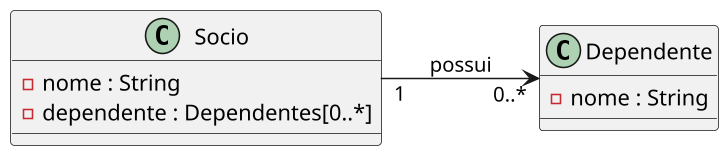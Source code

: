 @startuml

skinparam defaultFontName "Source Code Pro"
skinparam dpi 150

left to right direction 

Socio "1" --> "0..*" Dependente : possui

class Socio {
  - nome : String
  - dependente : Dependentes[0..*]
}

class Dependente {
  - nome : String
}

@enduml